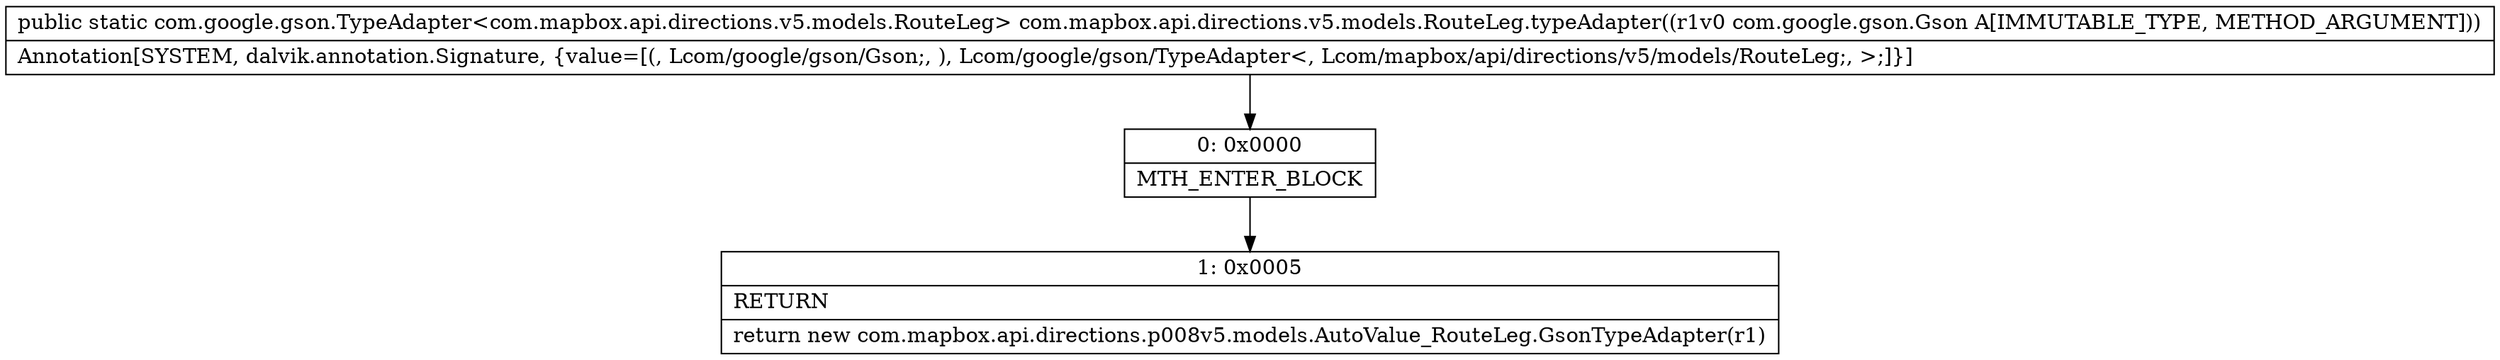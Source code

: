 digraph "CFG forcom.mapbox.api.directions.v5.models.RouteLeg.typeAdapter(Lcom\/google\/gson\/Gson;)Lcom\/google\/gson\/TypeAdapter;" {
Node_0 [shape=record,label="{0\:\ 0x0000|MTH_ENTER_BLOCK\l}"];
Node_1 [shape=record,label="{1\:\ 0x0005|RETURN\l|return new com.mapbox.api.directions.p008v5.models.AutoValue_RouteLeg.GsonTypeAdapter(r1)\l}"];
MethodNode[shape=record,label="{public static com.google.gson.TypeAdapter\<com.mapbox.api.directions.v5.models.RouteLeg\> com.mapbox.api.directions.v5.models.RouteLeg.typeAdapter((r1v0 com.google.gson.Gson A[IMMUTABLE_TYPE, METHOD_ARGUMENT]))  | Annotation[SYSTEM, dalvik.annotation.Signature, \{value=[(, Lcom\/google\/gson\/Gson;, ), Lcom\/google\/gson\/TypeAdapter\<, Lcom\/mapbox\/api\/directions\/v5\/models\/RouteLeg;, \>;]\}]\l}"];
MethodNode -> Node_0;
Node_0 -> Node_1;
}

